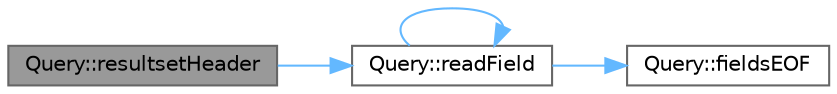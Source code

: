 digraph "Query::resultsetHeader"
{
 // INTERACTIVE_SVG=YES
 // LATEX_PDF_SIZE
  bgcolor="transparent";
  edge [fontname=Helvetica,fontsize=10,labelfontname=Helvetica,labelfontsize=10];
  node [fontname=Helvetica,fontsize=10,shape=box,height=0.2,width=0.4];
  rankdir="LR";
  Node1 [id="Node000001",label="Query::resultsetHeader",height=0.2,width=0.4,color="gray40", fillcolor="grey60", style="filled", fontcolor="black",tooltip=" "];
  Node1 -> Node2 [id="edge1_Node000001_Node000002",color="steelblue1",style="solid",tooltip=" "];
  Node2 [id="Node000002",label="Query::readField",height=0.2,width=0.4,color="grey40", fillcolor="white", style="filled",URL="$d4/d6a/a00704_a832dcd25c306016f7c4795596f1d8e8f.html#a832dcd25c306016f7c4795596f1d8e8f",tooltip=" "];
  Node2 -> Node3 [id="edge2_Node000002_Node000003",color="steelblue1",style="solid",tooltip=" "];
  Node3 [id="Node000003",label="Query::fieldsEOF",height=0.2,width=0.4,color="grey40", fillcolor="white", style="filled",URL="$d4/d6a/a00704_a9e0b784aa98f2f6bd5c1d6d366dd5d35.html#a9e0b784aa98f2f6bd5c1d6d366dd5d35",tooltip=" "];
  Node2 -> Node2 [id="edge3_Node000002_Node000002",color="steelblue1",style="solid",tooltip=" "];
}
